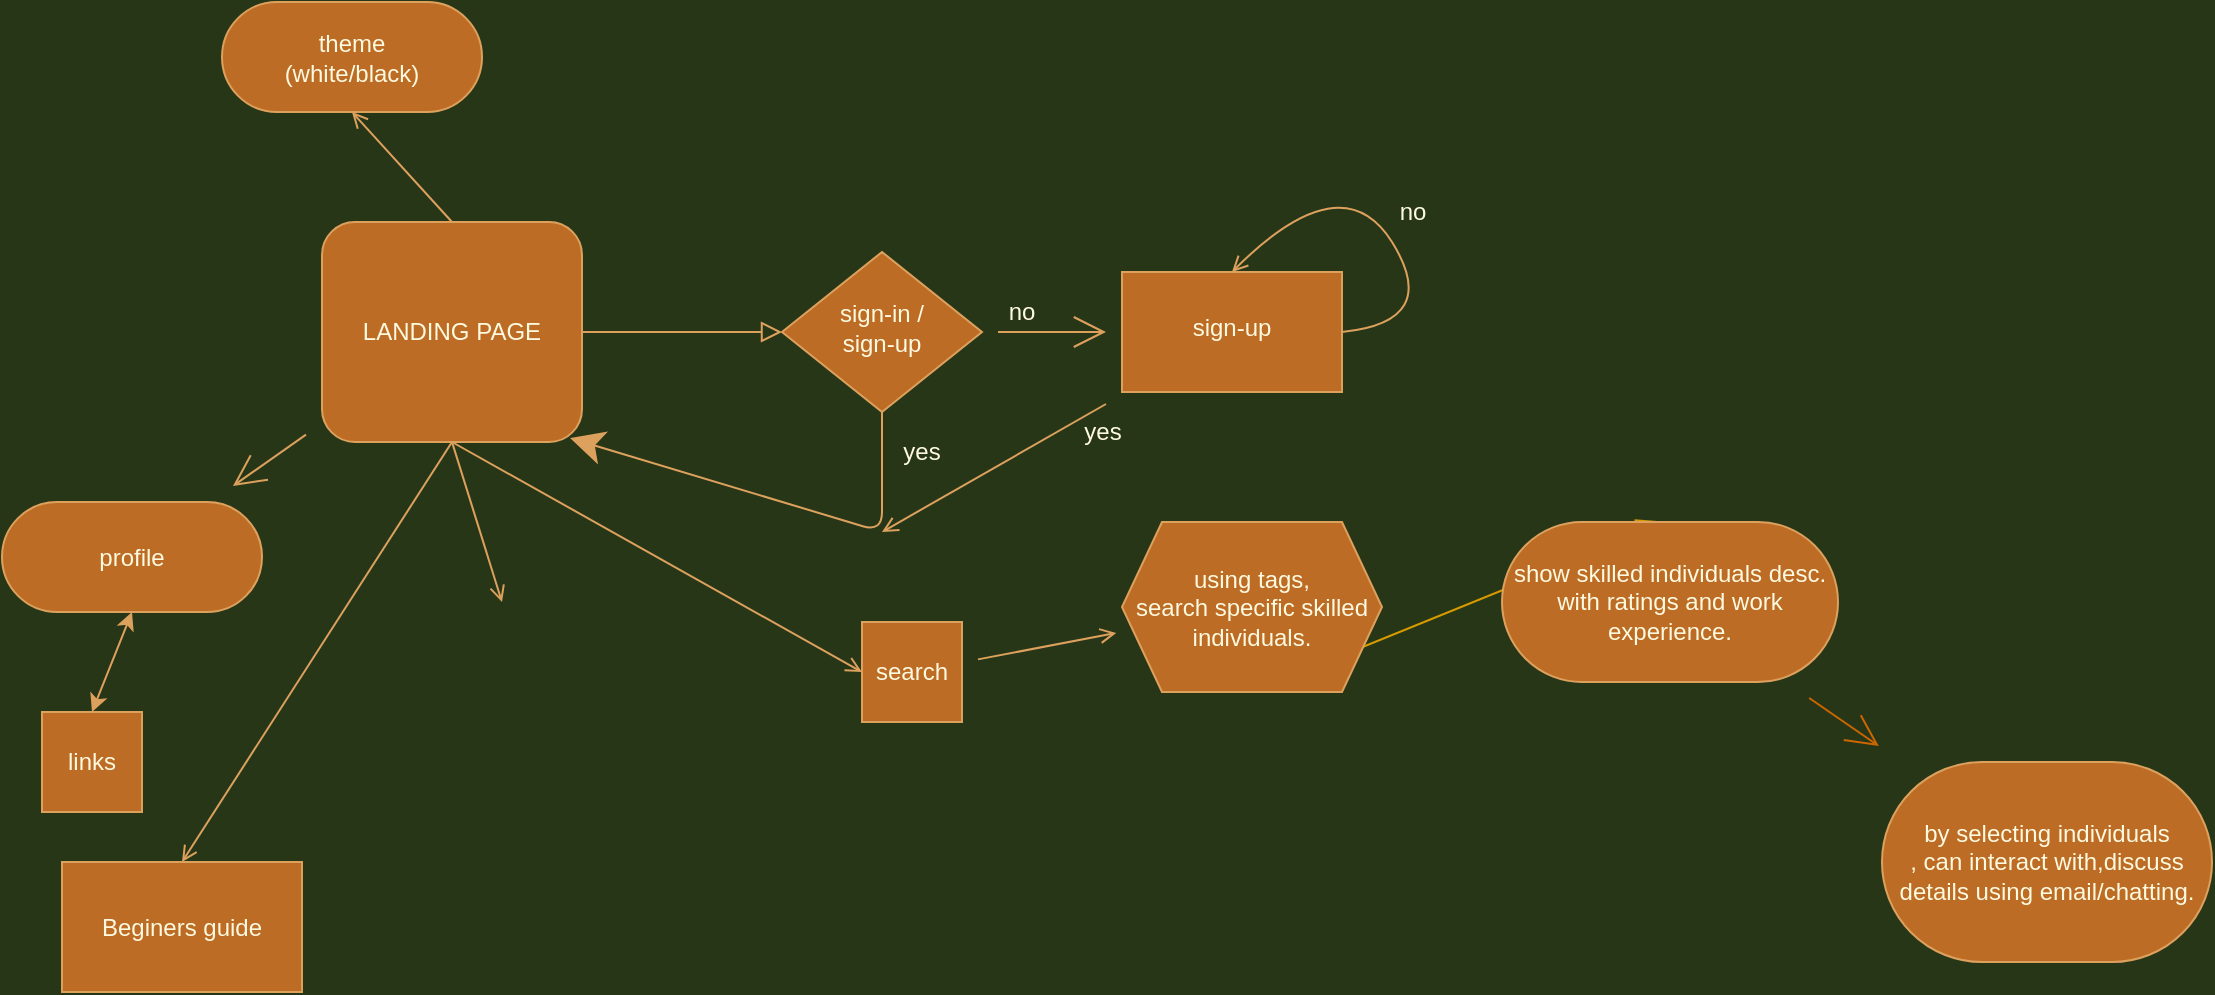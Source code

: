<mxfile version="15.3.5" type="github">
  <diagram id="C5RBs43oDa-KdzZeNtuy" name="Page-1">
    <mxGraphModel dx="868" dy="482" grid="1" gridSize="10" guides="1" tooltips="1" connect="1" arrows="1" fold="1" page="1" pageScale="1" pageWidth="1169" pageHeight="1654" background="#283618" math="0" shadow="0">
      <root>
        <mxCell id="WIyWlLk6GJQsqaUBKTNV-0" />
        <mxCell id="WIyWlLk6GJQsqaUBKTNV-1" parent="WIyWlLk6GJQsqaUBKTNV-0" />
        <mxCell id="LcvHuHoWbDxBW1VOArnz-20" value="theme&lt;br&gt;(white/black)" style="rounded=1;whiteSpace=wrap;html=1;sketch=0;hachureGap=4;pointerEvents=0;fontColor=#FEFAE0;strokeColor=#DDA15E;fillColor=#BC6C25;arcSize=50;" parent="WIyWlLk6GJQsqaUBKTNV-1" vertex="1">
          <mxGeometry x="150" y="230" width="130" height="55" as="geometry" />
        </mxCell>
        <mxCell id="LcvHuHoWbDxBW1VOArnz-49" style="edgeStyle=none;curved=1;rounded=1;sketch=0;orthogonalLoop=1;jettySize=auto;html=1;fontColor=#FEFAE0;endArrow=open;sourcePerimeterSpacing=8;targetPerimeterSpacing=8;strokeColor=#DDA15E;fillColor=#BC6C25;entryX=0;entryY=0.5;entryDx=0;entryDy=0;exitX=0.5;exitY=1;exitDx=0;exitDy=0;" parent="WIyWlLk6GJQsqaUBKTNV-1" source="LcvHuHoWbDxBW1VOArnz-36" target="LcvHuHoWbDxBW1VOArnz-25" edge="1">
          <mxGeometry relative="1" as="geometry">
            <mxPoint x="460" y="590" as="sourcePoint" />
            <mxPoint x="500" y="580" as="targetPoint" />
          </mxGeometry>
        </mxCell>
        <mxCell id="LcvHuHoWbDxBW1VOArnz-51" value="" style="edgeStyle=none;curved=1;rounded=1;sketch=0;orthogonalLoop=1;jettySize=auto;html=1;fontColor=#FEFAE0;endArrow=open;sourcePerimeterSpacing=8;targetPerimeterSpacing=8;strokeColor=#DDA15E;fillColor=#BC6C25;" parent="WIyWlLk6GJQsqaUBKTNV-1" source="LcvHuHoWbDxBW1VOArnz-25" target="LcvHuHoWbDxBW1VOArnz-50" edge="1">
          <mxGeometry relative="1" as="geometry" />
        </mxCell>
        <mxCell id="LcvHuHoWbDxBW1VOArnz-25" value="search" style="whiteSpace=wrap;html=1;aspect=fixed;rounded=0;sketch=0;hachureGap=4;pointerEvents=0;fontColor=#FEFAE0;strokeColor=#DDA15E;fillColor=#BC6C25;" parent="WIyWlLk6GJQsqaUBKTNV-1" vertex="1">
          <mxGeometry x="470" y="540" width="50" height="50" as="geometry" />
        </mxCell>
        <mxCell id="LcvHuHoWbDxBW1VOArnz-29" value="" style="rounded=0;html=1;jettySize=auto;orthogonalLoop=1;fontSize=11;endArrow=block;endFill=0;endSize=8;strokeWidth=1;shadow=0;labelBackgroundColor=none;edgeStyle=orthogonalEdgeStyle;strokeColor=#DDA15E;fontColor=#FEFAE0;exitX=1;exitY=0.5;exitDx=0;exitDy=0;" parent="WIyWlLk6GJQsqaUBKTNV-1" source="LcvHuHoWbDxBW1VOArnz-36" target="LcvHuHoWbDxBW1VOArnz-31" edge="1">
          <mxGeometry relative="1" as="geometry">
            <mxPoint x="320" y="395" as="sourcePoint" />
          </mxGeometry>
        </mxCell>
        <mxCell id="LcvHuHoWbDxBW1VOArnz-30" value="" style="edgeStyle=none;curved=1;rounded=1;sketch=0;orthogonalLoop=1;jettySize=auto;html=1;fontColor=#FEFAE0;endArrow=open;startSize=14;endSize=14;sourcePerimeterSpacing=8;targetPerimeterSpacing=8;strokeColor=#DDA15E;fillColor=#BC6C25;" parent="WIyWlLk6GJQsqaUBKTNV-1" source="LcvHuHoWbDxBW1VOArnz-31" target="LcvHuHoWbDxBW1VOArnz-34" edge="1">
          <mxGeometry relative="1" as="geometry" />
        </mxCell>
        <mxCell id="LcvHuHoWbDxBW1VOArnz-31" value="sign-in /&lt;br&gt;sign-up&lt;br&gt;" style="rhombus;whiteSpace=wrap;html=1;shadow=0;fontFamily=Helvetica;fontSize=12;align=center;strokeWidth=1;spacing=6;spacingTop=-4;fillColor=#BC6C25;strokeColor=#DDA15E;fontColor=#FEFAE0;" parent="WIyWlLk6GJQsqaUBKTNV-1" vertex="1">
          <mxGeometry x="430" y="355" width="100" height="80" as="geometry" />
        </mxCell>
        <mxCell id="LcvHuHoWbDxBW1VOArnz-32" value="yes&lt;br&gt;" style="text;html=1;strokeColor=none;fillColor=none;align=center;verticalAlign=middle;whiteSpace=wrap;rounded=0;sketch=0;hachureGap=4;pointerEvents=0;fontColor=#FEFAE0;" parent="WIyWlLk6GJQsqaUBKTNV-1" vertex="1">
          <mxGeometry x="480" y="445" width="40" height="20" as="geometry" />
        </mxCell>
        <mxCell id="LcvHuHoWbDxBW1VOArnz-33" value="" style="edgeStyle=none;curved=1;rounded=1;sketch=0;orthogonalLoop=1;jettySize=auto;html=1;fontColor=#FEFAE0;endArrow=open;sourcePerimeterSpacing=8;targetPerimeterSpacing=8;strokeColor=#DDA15E;fillColor=#BC6C25;" parent="WIyWlLk6GJQsqaUBKTNV-1" source="LcvHuHoWbDxBW1VOArnz-34" edge="1">
          <mxGeometry relative="1" as="geometry">
            <mxPoint x="480" y="495" as="targetPoint" />
          </mxGeometry>
        </mxCell>
        <mxCell id="LcvHuHoWbDxBW1VOArnz-45" value="" style="edgeStyle=none;curved=1;rounded=1;sketch=0;orthogonalLoop=1;jettySize=auto;html=1;fontColor=#FEFAE0;endArrow=open;sourcePerimeterSpacing=8;targetPerimeterSpacing=8;strokeColor=#DDA15E;fillColor=#BC6C25;entryX=0.5;entryY=0;entryDx=0;entryDy=0;exitX=1;exitY=0.5;exitDx=0;exitDy=0;" parent="WIyWlLk6GJQsqaUBKTNV-1" source="LcvHuHoWbDxBW1VOArnz-34" target="LcvHuHoWbDxBW1VOArnz-34" edge="1">
          <mxGeometry relative="1" as="geometry">
            <mxPoint x="718" y="360" as="targetPoint" />
            <Array as="points">
              <mxPoint x="760" y="390" />
              <mxPoint x="710" y="310" />
            </Array>
          </mxGeometry>
        </mxCell>
        <mxCell id="LcvHuHoWbDxBW1VOArnz-34" value="sign-up" style="whiteSpace=wrap;html=1;shadow=0;fontColor=#FEFAE0;strokeColor=#DDA15E;strokeWidth=1;fillColor=#BC6C25;spacing=6;spacingTop=-4;" parent="WIyWlLk6GJQsqaUBKTNV-1" vertex="1">
          <mxGeometry x="600" y="365" width="110" height="60" as="geometry" />
        </mxCell>
        <mxCell id="LcvHuHoWbDxBW1VOArnz-35" value="" style="edgeStyle=none;curved=1;rounded=1;sketch=0;orthogonalLoop=1;jettySize=auto;html=1;fontColor=#FEFAE0;endArrow=open;startSize=14;endSize=14;sourcePerimeterSpacing=8;targetPerimeterSpacing=8;strokeColor=#DDA15E;fillColor=#BC6C25;" parent="WIyWlLk6GJQsqaUBKTNV-1" source="LcvHuHoWbDxBW1VOArnz-36" target="LcvHuHoWbDxBW1VOArnz-40" edge="1">
          <mxGeometry relative="1" as="geometry" />
        </mxCell>
        <mxCell id="LcvHuHoWbDxBW1VOArnz-46" style="edgeStyle=none;curved=1;rounded=1;sketch=0;orthogonalLoop=1;jettySize=auto;html=1;exitX=0.5;exitY=0;exitDx=0;exitDy=0;fontColor=#FEFAE0;endArrow=open;sourcePerimeterSpacing=8;targetPerimeterSpacing=8;strokeColor=#DDA15E;fillColor=#BC6C25;entryX=0.5;entryY=1;entryDx=0;entryDy=0;" parent="WIyWlLk6GJQsqaUBKTNV-1" source="LcvHuHoWbDxBW1VOArnz-36" target="LcvHuHoWbDxBW1VOArnz-20" edge="1">
          <mxGeometry relative="1" as="geometry">
            <mxPoint x="275" y="310" as="targetPoint" />
          </mxGeometry>
        </mxCell>
        <mxCell id="LcvHuHoWbDxBW1VOArnz-53" style="edgeStyle=none;curved=1;rounded=1;sketch=0;orthogonalLoop=1;jettySize=auto;html=1;exitX=0.5;exitY=1;exitDx=0;exitDy=0;entryX=0.5;entryY=0;entryDx=0;entryDy=0;fontColor=#FEFAE0;endArrow=open;sourcePerimeterSpacing=8;targetPerimeterSpacing=8;strokeColor=#DDA15E;fillColor=#BC6C25;" parent="WIyWlLk6GJQsqaUBKTNV-1" source="LcvHuHoWbDxBW1VOArnz-36" target="LcvHuHoWbDxBW1VOArnz-52" edge="1">
          <mxGeometry relative="1" as="geometry" />
        </mxCell>
        <mxCell id="LcvHuHoWbDxBW1VOArnz-54" style="edgeStyle=none;curved=1;rounded=1;sketch=0;orthogonalLoop=1;jettySize=auto;html=1;exitX=0.5;exitY=1;exitDx=0;exitDy=0;fontColor=#FEFAE0;endArrow=open;sourcePerimeterSpacing=8;targetPerimeterSpacing=8;strokeColor=#DDA15E;fillColor=#BC6C25;" parent="WIyWlLk6GJQsqaUBKTNV-1" source="LcvHuHoWbDxBW1VOArnz-36" edge="1">
          <mxGeometry relative="1" as="geometry">
            <mxPoint x="290" y="530" as="targetPoint" />
          </mxGeometry>
        </mxCell>
        <mxCell id="LcvHuHoWbDxBW1VOArnz-36" value="LANDING PAGE" style="rounded=1;whiteSpace=wrap;html=1;sketch=0;hachureGap=4;pointerEvents=0;fontColor=#FEFAE0;strokeColor=#DDA15E;fillColor=#BC6C25;" parent="WIyWlLk6GJQsqaUBKTNV-1" vertex="1">
          <mxGeometry x="200" y="340" width="130" height="110" as="geometry" />
        </mxCell>
        <mxCell id="LcvHuHoWbDxBW1VOArnz-37" value="no&lt;br&gt;" style="text;html=1;strokeColor=none;fillColor=none;align=center;verticalAlign=middle;whiteSpace=wrap;rounded=0;sketch=0;hachureGap=4;pointerEvents=0;fontColor=#FEFAE0;" parent="WIyWlLk6GJQsqaUBKTNV-1" vertex="1">
          <mxGeometry x="530" y="375" width="40" height="20" as="geometry" />
        </mxCell>
        <mxCell id="LcvHuHoWbDxBW1VOArnz-38" value="yes&lt;br&gt;" style="text;html=1;align=center;verticalAlign=middle;resizable=0;points=[];autosize=1;strokeColor=none;fillColor=none;fontColor=#FEFAE0;" parent="WIyWlLk6GJQsqaUBKTNV-1" vertex="1">
          <mxGeometry x="575" y="435" width="30" height="20" as="geometry" />
        </mxCell>
        <mxCell id="LcvHuHoWbDxBW1VOArnz-39" value="no&lt;br&gt;" style="text;html=1;align=center;verticalAlign=middle;resizable=0;points=[];autosize=1;strokeColor=none;fillColor=none;fontColor=#FEFAE0;" parent="WIyWlLk6GJQsqaUBKTNV-1" vertex="1">
          <mxGeometry x="730" y="325" width="30" height="20" as="geometry" />
        </mxCell>
        <mxCell id="LcvHuHoWbDxBW1VOArnz-40" value="profile&lt;br&gt;" style="rounded=1;whiteSpace=wrap;html=1;sketch=0;hachureGap=4;pointerEvents=0;fontColor=#FEFAE0;strokeColor=#DDA15E;fillColor=#BC6C25;arcSize=50;" parent="WIyWlLk6GJQsqaUBKTNV-1" vertex="1">
          <mxGeometry x="40" y="480" width="130" height="55" as="geometry" />
        </mxCell>
        <mxCell id="LcvHuHoWbDxBW1VOArnz-41" value="" style="endArrow=classic;html=1;fontColor=#FEFAE0;startSize=14;endSize=14;sourcePerimeterSpacing=8;targetPerimeterSpacing=8;strokeColor=#DDA15E;fillColor=#BC6C25;exitX=0.5;exitY=1;exitDx=0;exitDy=0;entryX=0.954;entryY=0.982;entryDx=0;entryDy=0;entryPerimeter=0;" parent="WIyWlLk6GJQsqaUBKTNV-1" source="LcvHuHoWbDxBW1VOArnz-31" target="LcvHuHoWbDxBW1VOArnz-36" edge="1">
          <mxGeometry width="50" height="50" relative="1" as="geometry">
            <mxPoint x="430" y="505" as="sourcePoint" />
            <mxPoint x="480" y="455" as="targetPoint" />
            <Array as="points">
              <mxPoint x="480" y="495" />
            </Array>
          </mxGeometry>
        </mxCell>
        <mxCell id="LcvHuHoWbDxBW1VOArnz-42" value="links" style="whiteSpace=wrap;html=1;aspect=fixed;rounded=0;sketch=0;hachureGap=4;pointerEvents=0;fontColor=#FEFAE0;strokeColor=#DDA15E;fillColor=#BC6C25;" parent="WIyWlLk6GJQsqaUBKTNV-1" vertex="1">
          <mxGeometry x="60" y="585" width="50" height="50" as="geometry" />
        </mxCell>
        <mxCell id="LcvHuHoWbDxBW1VOArnz-43" value="" style="endArrow=classic;startArrow=classic;html=1;fontColor=#FEFAE0;sourcePerimeterSpacing=8;targetPerimeterSpacing=8;strokeColor=#DDA15E;fillColor=#BC6C25;exitX=0.5;exitY=0;exitDx=0;exitDy=0;entryX=0.5;entryY=1;entryDx=0;entryDy=0;" parent="WIyWlLk6GJQsqaUBKTNV-1" source="LcvHuHoWbDxBW1VOArnz-42" target="LcvHuHoWbDxBW1VOArnz-40" edge="1">
          <mxGeometry width="50" height="50" relative="1" as="geometry">
            <mxPoint x="430" y="605" as="sourcePoint" />
            <mxPoint x="125" y="530" as="targetPoint" />
          </mxGeometry>
        </mxCell>
        <mxCell id="8aZUzSBgcshO3j6YFhV9-0" style="edgeStyle=none;curved=1;rounded=0;orthogonalLoop=1;jettySize=auto;html=1;exitX=0.5;exitY=1;exitDx=0;exitDy=0;entryX=0.5;entryY=0;entryDx=0;entryDy=0;endArrow=open;startSize=14;endSize=14;sourcePerimeterSpacing=8;targetPerimeterSpacing=8;fillColor=#ffe6cc;strokeColor=#d79b00;" edge="1" parent="WIyWlLk6GJQsqaUBKTNV-1" source="LcvHuHoWbDxBW1VOArnz-50" target="LcvHuHoWbDxBW1VOArnz-55">
          <mxGeometry relative="1" as="geometry" />
        </mxCell>
        <mxCell id="LcvHuHoWbDxBW1VOArnz-50" value="using tags,&lt;br&gt;search specific skilled&lt;br&gt;individuals." style="shape=hexagon;perimeter=hexagonPerimeter2;whiteSpace=wrap;html=1;fixedSize=1;rounded=0;fontColor=#FEFAE0;strokeColor=#DDA15E;fillColor=#BC6C25;sketch=0;hachureGap=4;" parent="WIyWlLk6GJQsqaUBKTNV-1" vertex="1">
          <mxGeometry x="600" y="490" width="130" height="85" as="geometry" />
        </mxCell>
        <mxCell id="LcvHuHoWbDxBW1VOArnz-52" value="Beginers guide" style="rounded=1;whiteSpace=wrap;html=1;sketch=0;hachureGap=4;pointerEvents=0;fontColor=#FEFAE0;strokeColor=#DDA15E;fillColor=#BC6C25;arcSize=0;" parent="WIyWlLk6GJQsqaUBKTNV-1" vertex="1">
          <mxGeometry x="70" y="660" width="120" height="65" as="geometry" />
        </mxCell>
        <mxCell id="8aZUzSBgcshO3j6YFhV9-2" value="" style="edgeStyle=none;curved=1;rounded=0;orthogonalLoop=1;jettySize=auto;html=1;endArrow=open;startSize=14;endSize=14;sourcePerimeterSpacing=8;targetPerimeterSpacing=8;strokeColor=#CC6600;" edge="1" parent="WIyWlLk6GJQsqaUBKTNV-1" source="LcvHuHoWbDxBW1VOArnz-55" target="8aZUzSBgcshO3j6YFhV9-1">
          <mxGeometry relative="1" as="geometry" />
        </mxCell>
        <mxCell id="LcvHuHoWbDxBW1VOArnz-55" value="show skilled individuals desc.&lt;br&gt;with ratings and work experience." style="rounded=1;whiteSpace=wrap;html=1;sketch=0;hachureGap=4;pointerEvents=0;fontColor=#FEFAE0;strokeColor=#DDA15E;fillColor=#BC6C25;arcSize=50;" parent="WIyWlLk6GJQsqaUBKTNV-1" vertex="1">
          <mxGeometry x="790" y="490" width="168" height="80" as="geometry" />
        </mxCell>
        <mxCell id="8aZUzSBgcshO3j6YFhV9-1" value="by selecting individuals&lt;br&gt;, can interact with,discuss details using email/chatting." style="whiteSpace=wrap;html=1;rounded=1;fontColor=#FEFAE0;strokeColor=#DDA15E;fillColor=#BC6C25;arcSize=50;sketch=0;hachureGap=4;" vertex="1" parent="WIyWlLk6GJQsqaUBKTNV-1">
          <mxGeometry x="980" y="610" width="165" height="100" as="geometry" />
        </mxCell>
      </root>
    </mxGraphModel>
  </diagram>
</mxfile>
